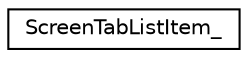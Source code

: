 digraph "Graphical Class Hierarchy"
{
  edge [fontname="Helvetica",fontsize="10",labelfontname="Helvetica",labelfontsize="10"];
  node [fontname="Helvetica",fontsize="10",shape=record];
  rankdir="LR";
  Node0 [label="ScreenTabListItem_",height=0.2,width=0.4,color="black", fillcolor="white", style="filled",URL="$structScreenTabListItem__.html"];
}
